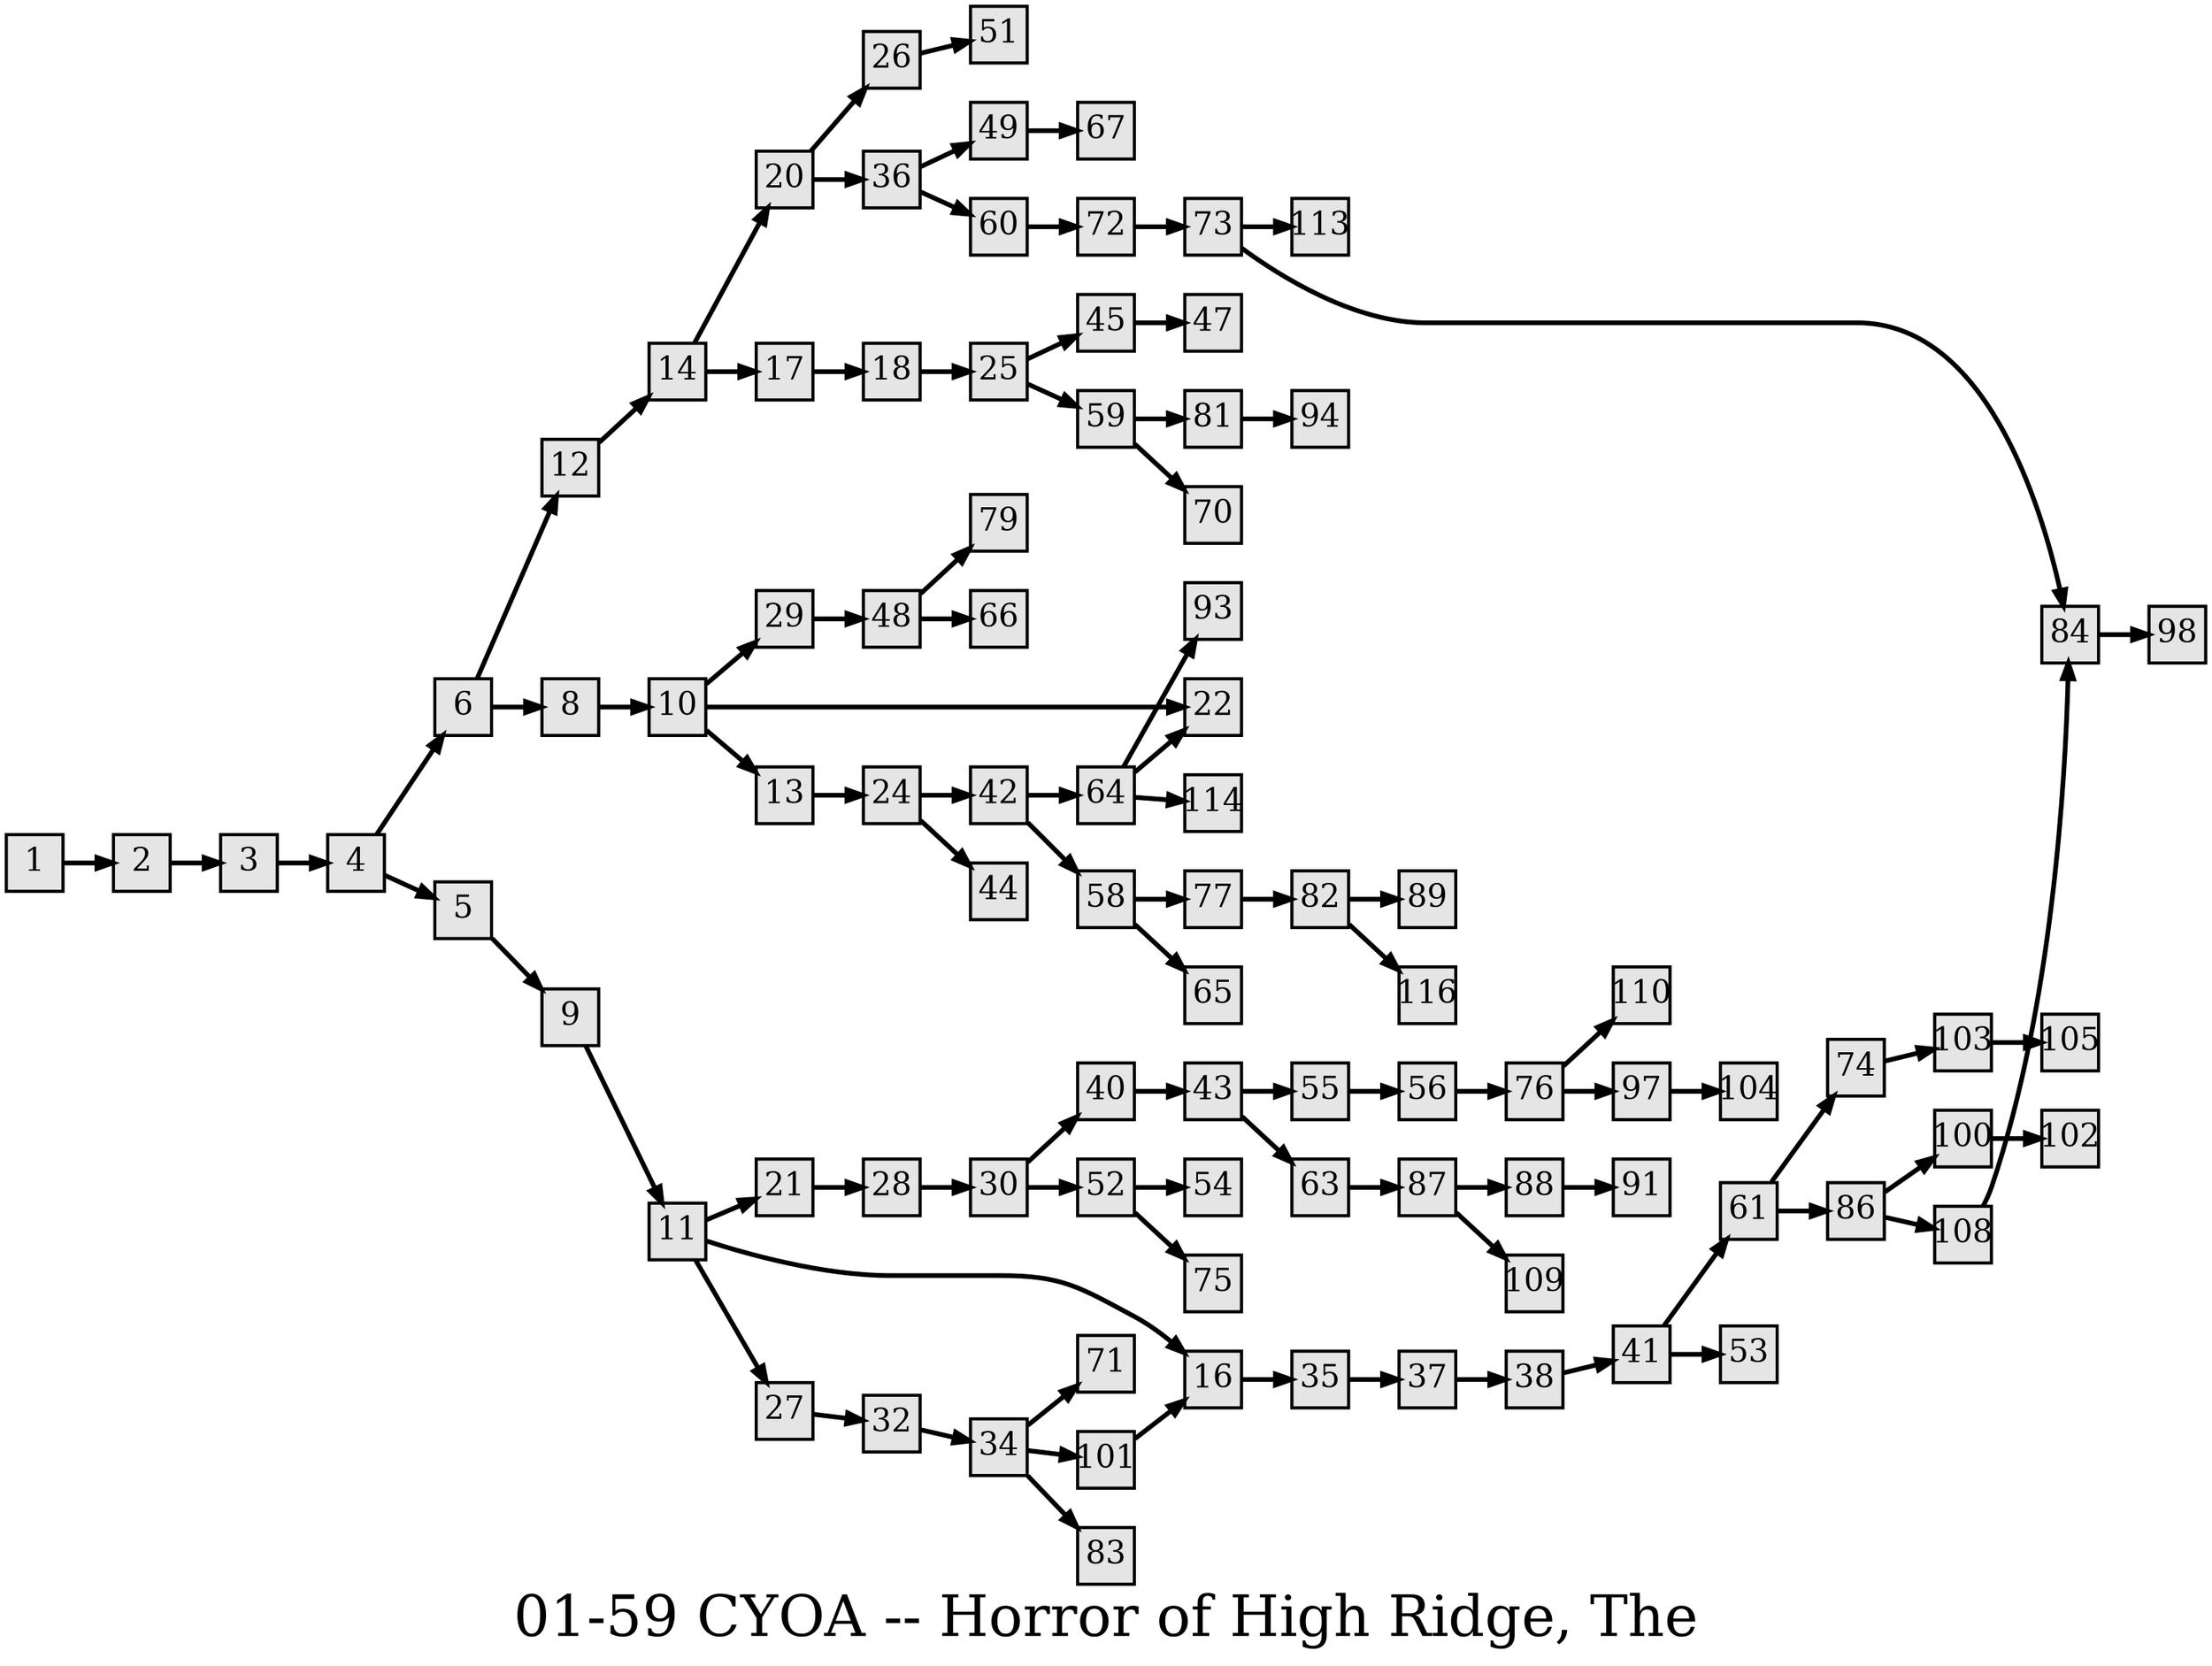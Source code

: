 digraph g{
  graph [ label="01-59 CYOA -- Horror of High Ridge, The" rankdir=LR, ordering=out, fontsize=36, nodesep="0.35", ranksep="0.45"];
  node  [shape=rect, penwidth=2, fontsize=20, style=filled, fillcolor=grey90, margin="0,0", labelfloat=true, regular=true, fixedsize=true];
  edge  [labelfloat=true, penwidth=3, fontsize=12];
  // ---;
  // group  : Katz;
  // id     : 01-59;
  // gbid   : 545;
  // series : CYOA;
  // title  : Horror of High Ridge, The;
  // author : Julius Goodman;
  // credit:;
  // - name :;
  // role : encoder;
  // date : 2017-08-21;
  // - name : Jeremy Douglass;
  // role : editor;
  // date : 2017-10-19;
  // render:;
  // - name   : small;
  // styles : gvStyles-small.txt;
  // engine : dot;
  // comment: >;
  
  // ---;
  
  // From | To | Label;
  
  1 -> 2;
  2 -> 3;
  3 -> 4;
  4 -> 6;
  4 -> 5;
  5 -> 9;
  6 -> 12;
  6 -> 8;
  8 -> 10;
  9 -> 11;
  10 -> 29;
  10 -> 22;
  10 -> 13;
  11 -> 21;
  11 -> 16;
  11 -> 27;
  12 -> 14;
  13 -> 24;
  14 -> 20;
  14 -> 17;
  16 -> 35;
  17 -> 18;
  18 -> 25;
  20 -> 26;
  20 -> 36;
  21 -> 28;
  24 -> 42;
  24 -> 44;
  25 -> 45;
  25 -> 59;
  26 -> 51;
  27 -> 32;
  28 -> 30;
  29 -> 48;
  30 -> 40;
  30 -> 52;
  32 -> 34;
  34 -> 71;
  34 -> 101;
  34 -> 83;
  35 -> 37;
  36 -> 49;
  36 -> 60;
  37 -> 38;
  38 -> 41;
  40 -> 43;
  41 -> 61;
  41 -> 53;
  42 -> 64;
  42 -> 58;
  43 -> 55;
  43 -> 63;
  45 -> 47;
  48 -> 79;
  48 -> 66;
  49 -> 67;
  52 -> 54;
  52 -> 75;
  55 -> 56;
  56 -> 76;
  58 -> 77;
  58 -> 65;
  59 -> 81;
  59 -> 70;
  60 -> 72;
  61 -> 74;
  61 -> 86;
  63 -> 87;
  64 -> 93;
  64 -> 22;
  64 -> 114;
  72 -> 73;
  73 -> 113;
  73 -> 84;
  74 -> 103;
  76 -> 110;
  76 -> 97;
  77 -> 82;
  81 -> 94;
  82 -> 89;
  82 -> 116;
  84 -> 98;
  86 -> 100;
  86 -> 108;
  87 -> 88;
  87 -> 109;
  88 -> 91;
  97 -> 104;
  100 -> 102;
  101 -> 16;
  103 -> 105;
  108 -> 84;
}

